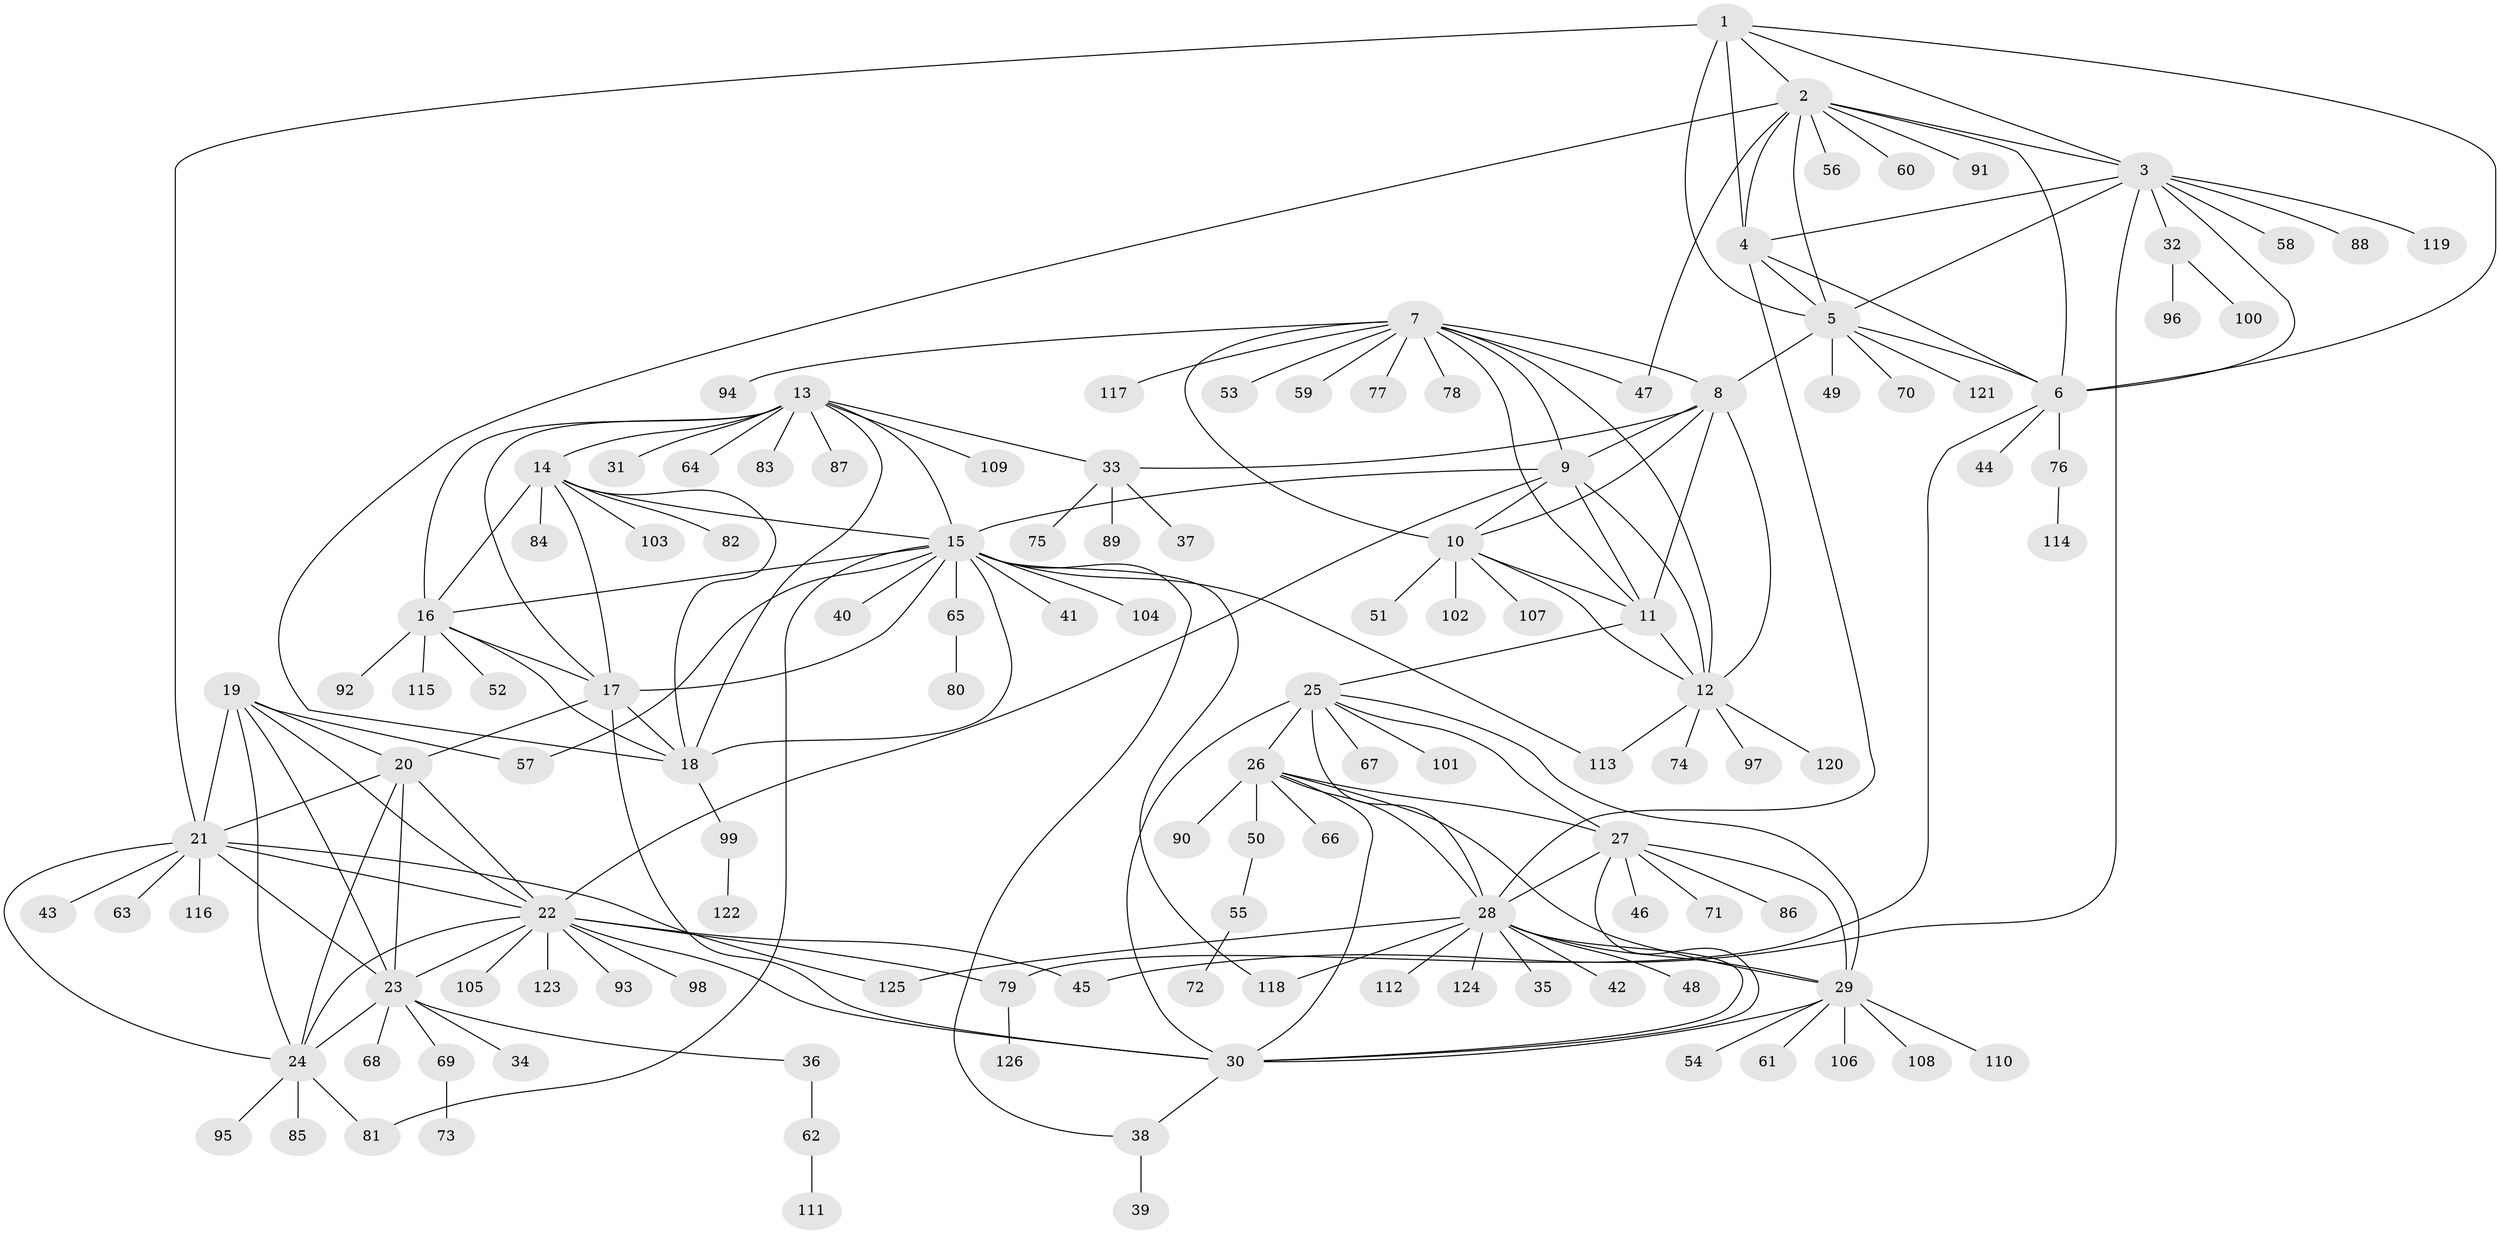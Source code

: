 // Generated by graph-tools (version 1.1) at 2025/11/02/27/25 16:11:33]
// undirected, 126 vertices, 191 edges
graph export_dot {
graph [start="1"]
  node [color=gray90,style=filled];
  1;
  2;
  3;
  4;
  5;
  6;
  7;
  8;
  9;
  10;
  11;
  12;
  13;
  14;
  15;
  16;
  17;
  18;
  19;
  20;
  21;
  22;
  23;
  24;
  25;
  26;
  27;
  28;
  29;
  30;
  31;
  32;
  33;
  34;
  35;
  36;
  37;
  38;
  39;
  40;
  41;
  42;
  43;
  44;
  45;
  46;
  47;
  48;
  49;
  50;
  51;
  52;
  53;
  54;
  55;
  56;
  57;
  58;
  59;
  60;
  61;
  62;
  63;
  64;
  65;
  66;
  67;
  68;
  69;
  70;
  71;
  72;
  73;
  74;
  75;
  76;
  77;
  78;
  79;
  80;
  81;
  82;
  83;
  84;
  85;
  86;
  87;
  88;
  89;
  90;
  91;
  92;
  93;
  94;
  95;
  96;
  97;
  98;
  99;
  100;
  101;
  102;
  103;
  104;
  105;
  106;
  107;
  108;
  109;
  110;
  111;
  112;
  113;
  114;
  115;
  116;
  117;
  118;
  119;
  120;
  121;
  122;
  123;
  124;
  125;
  126;
  1 -- 2;
  1 -- 3;
  1 -- 4;
  1 -- 5;
  1 -- 6;
  1 -- 21;
  2 -- 3;
  2 -- 4;
  2 -- 5;
  2 -- 6;
  2 -- 18;
  2 -- 47;
  2 -- 56;
  2 -- 60;
  2 -- 91;
  3 -- 4;
  3 -- 5;
  3 -- 6;
  3 -- 32;
  3 -- 45;
  3 -- 58;
  3 -- 88;
  3 -- 119;
  4 -- 5;
  4 -- 6;
  4 -- 28;
  5 -- 6;
  5 -- 8;
  5 -- 49;
  5 -- 70;
  5 -- 121;
  6 -- 44;
  6 -- 76;
  6 -- 79;
  7 -- 8;
  7 -- 9;
  7 -- 10;
  7 -- 11;
  7 -- 12;
  7 -- 47;
  7 -- 53;
  7 -- 59;
  7 -- 77;
  7 -- 78;
  7 -- 94;
  7 -- 117;
  8 -- 9;
  8 -- 10;
  8 -- 11;
  8 -- 12;
  8 -- 33;
  9 -- 10;
  9 -- 11;
  9 -- 12;
  9 -- 15;
  9 -- 22;
  10 -- 11;
  10 -- 12;
  10 -- 51;
  10 -- 102;
  10 -- 107;
  11 -- 12;
  11 -- 25;
  12 -- 74;
  12 -- 97;
  12 -- 113;
  12 -- 120;
  13 -- 14;
  13 -- 15;
  13 -- 16;
  13 -- 17;
  13 -- 18;
  13 -- 31;
  13 -- 33;
  13 -- 64;
  13 -- 83;
  13 -- 87;
  13 -- 109;
  14 -- 15;
  14 -- 16;
  14 -- 17;
  14 -- 18;
  14 -- 82;
  14 -- 84;
  14 -- 103;
  15 -- 16;
  15 -- 17;
  15 -- 18;
  15 -- 38;
  15 -- 40;
  15 -- 41;
  15 -- 57;
  15 -- 65;
  15 -- 81;
  15 -- 104;
  15 -- 113;
  15 -- 118;
  16 -- 17;
  16 -- 18;
  16 -- 52;
  16 -- 92;
  16 -- 115;
  17 -- 18;
  17 -- 20;
  17 -- 30;
  18 -- 99;
  19 -- 20;
  19 -- 21;
  19 -- 22;
  19 -- 23;
  19 -- 24;
  19 -- 57;
  20 -- 21;
  20 -- 22;
  20 -- 23;
  20 -- 24;
  21 -- 22;
  21 -- 23;
  21 -- 24;
  21 -- 43;
  21 -- 63;
  21 -- 116;
  21 -- 125;
  22 -- 23;
  22 -- 24;
  22 -- 30;
  22 -- 45;
  22 -- 79;
  22 -- 93;
  22 -- 98;
  22 -- 105;
  22 -- 123;
  23 -- 24;
  23 -- 34;
  23 -- 36;
  23 -- 68;
  23 -- 69;
  24 -- 81;
  24 -- 85;
  24 -- 95;
  25 -- 26;
  25 -- 27;
  25 -- 28;
  25 -- 29;
  25 -- 30;
  25 -- 67;
  25 -- 101;
  26 -- 27;
  26 -- 28;
  26 -- 29;
  26 -- 30;
  26 -- 50;
  26 -- 66;
  26 -- 90;
  27 -- 28;
  27 -- 29;
  27 -- 30;
  27 -- 46;
  27 -- 71;
  27 -- 86;
  28 -- 29;
  28 -- 30;
  28 -- 35;
  28 -- 42;
  28 -- 48;
  28 -- 112;
  28 -- 118;
  28 -- 124;
  28 -- 125;
  29 -- 30;
  29 -- 54;
  29 -- 61;
  29 -- 106;
  29 -- 108;
  29 -- 110;
  30 -- 38;
  32 -- 96;
  32 -- 100;
  33 -- 37;
  33 -- 75;
  33 -- 89;
  36 -- 62;
  38 -- 39;
  50 -- 55;
  55 -- 72;
  62 -- 111;
  65 -- 80;
  69 -- 73;
  76 -- 114;
  79 -- 126;
  99 -- 122;
}
